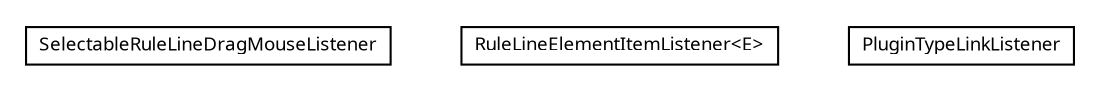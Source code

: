 #!/usr/local/bin/dot
#
# Class diagram 
# Generated by UMLGraph version R5_6 (http://www.umlgraph.org/)
#

digraph G {
	edge [fontname="Trebuchet MS",fontsize=10,labelfontname="Trebuchet MS",labelfontsize=10];
	node [fontname="Trebuchet MS",fontsize=10,shape=plaintext];
	nodesep=0.25;
	ranksep=0.5;
	// se.cambio.cds.gdl.editor.view.listeners.SelectableRuleLineDragMouseListener
	c63711 [label=<<table title="se.cambio.cds.gdl.editor.view.listeners.SelectableRuleLineDragMouseListener" border="0" cellborder="1" cellspacing="0" cellpadding="2" port="p" href="./SelectableRuleLineDragMouseListener.html">
		<tr><td><table border="0" cellspacing="0" cellpadding="1">
<tr><td align="center" balign="center"><font face="Trebuchet MS"> SelectableRuleLineDragMouseListener </font></td></tr>
		</table></td></tr>
		</table>>, URL="./SelectableRuleLineDragMouseListener.html", fontname="Trebuchet MS", fontcolor="black", fontsize=9.0];
	// se.cambio.cds.gdl.editor.view.listeners.RuleLineElementItemListener<E>
	c63712 [label=<<table title="se.cambio.cds.gdl.editor.view.listeners.RuleLineElementItemListener" border="0" cellborder="1" cellspacing="0" cellpadding="2" port="p" href="./RuleLineElementItemListener.html">
		<tr><td><table border="0" cellspacing="0" cellpadding="1">
<tr><td align="center" balign="center"><font face="Trebuchet MS"> RuleLineElementItemListener&lt;E&gt; </font></td></tr>
		</table></td></tr>
		</table>>, URL="./RuleLineElementItemListener.html", fontname="Trebuchet MS", fontcolor="black", fontsize=9.0];
	// se.cambio.cds.gdl.editor.view.listeners.PluginTypeLinkListener
	c63713 [label=<<table title="se.cambio.cds.gdl.editor.view.listeners.PluginTypeLinkListener" border="0" cellborder="1" cellspacing="0" cellpadding="2" port="p" href="./PluginTypeLinkListener.html">
		<tr><td><table border="0" cellspacing="0" cellpadding="1">
<tr><td align="center" balign="center"><font face="Trebuchet MS"> PluginTypeLinkListener </font></td></tr>
		</table></td></tr>
		</table>>, URL="./PluginTypeLinkListener.html", fontname="Trebuchet MS", fontcolor="black", fontsize=9.0];
}

